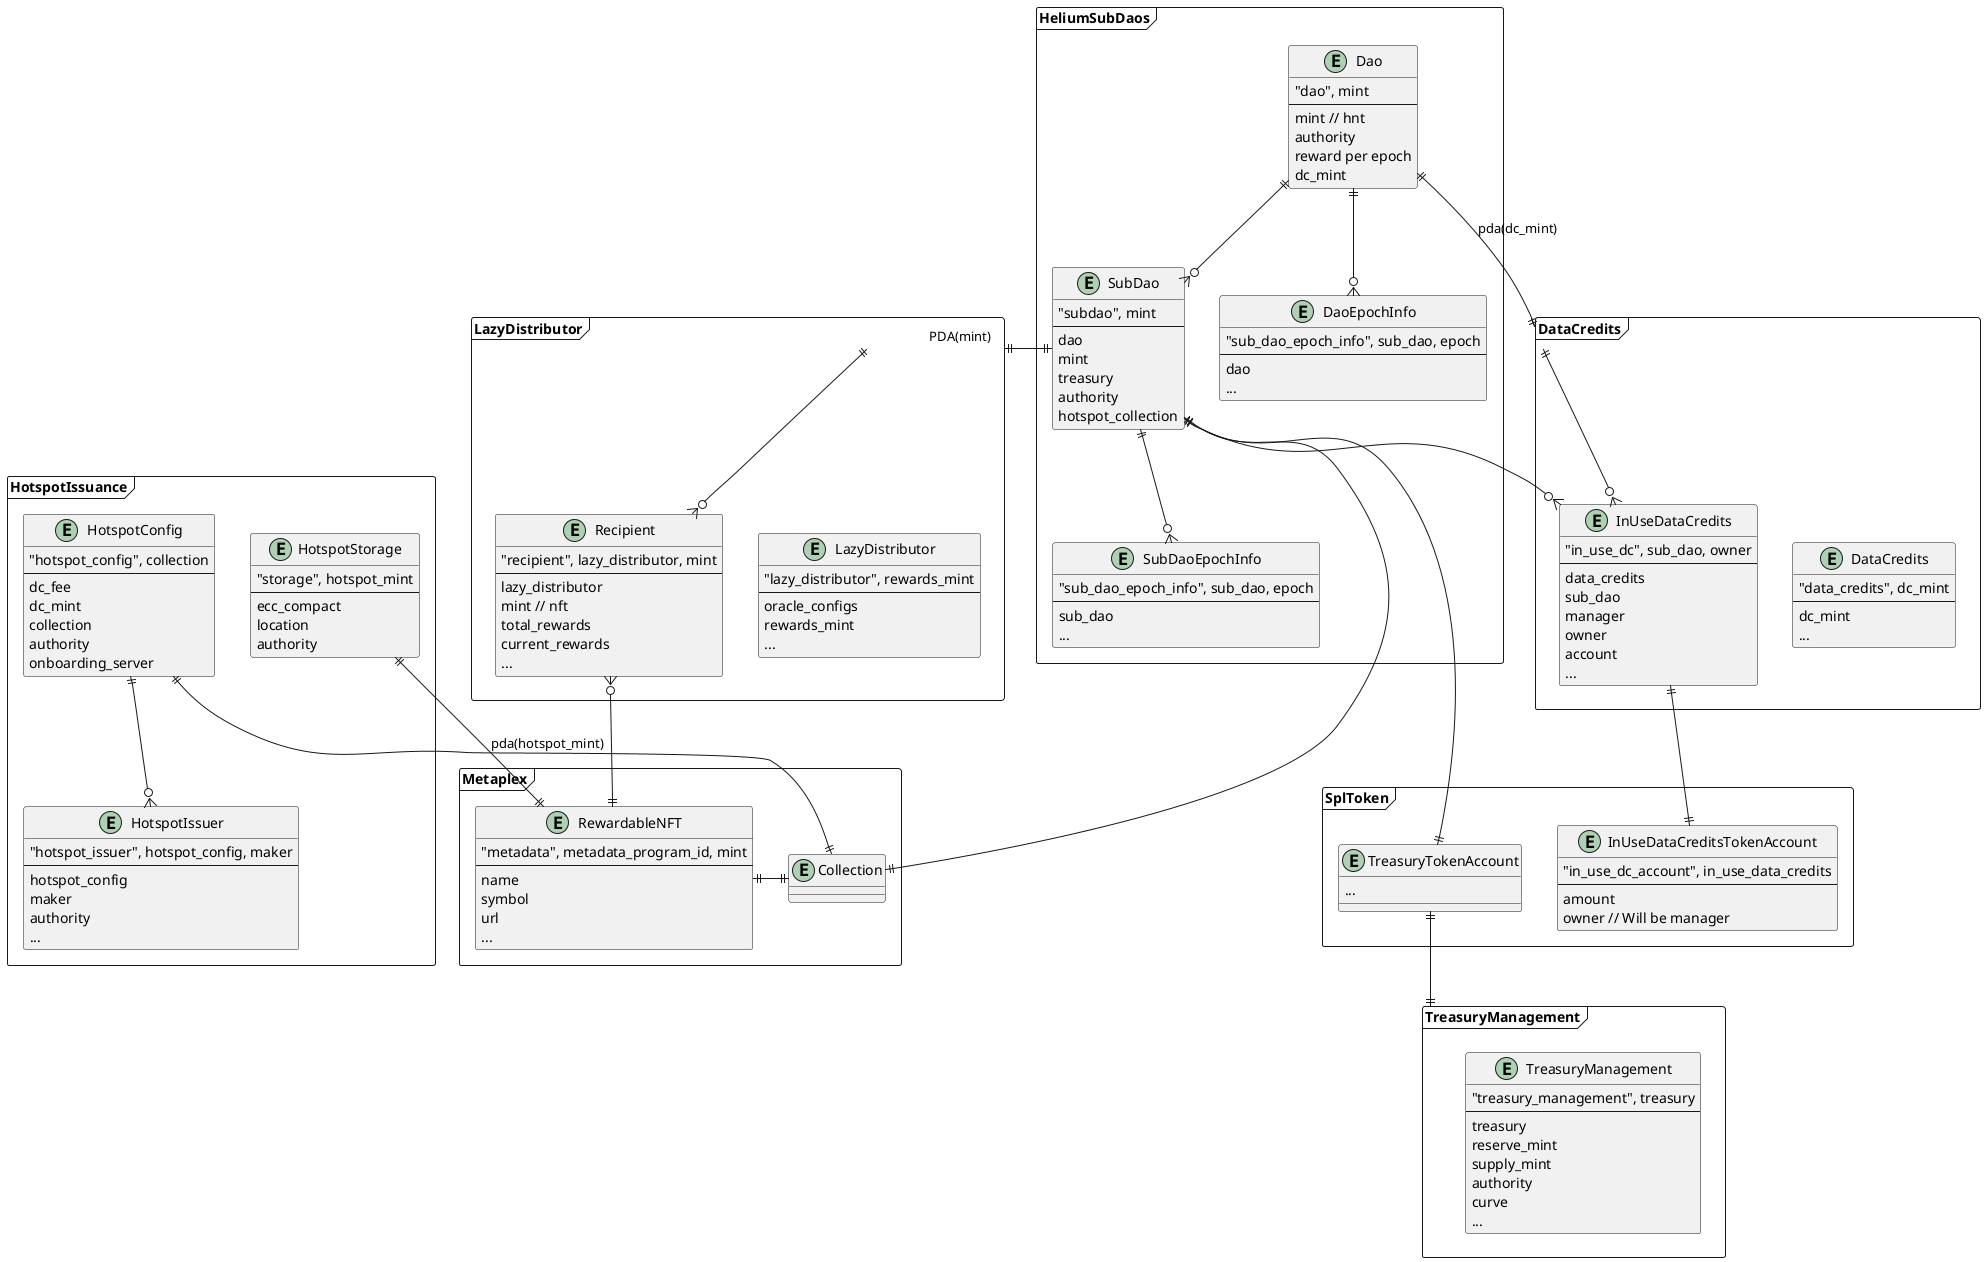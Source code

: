 @startuml

frame HeliumSubDaos {
  entity Dao {
    "dao", mint
    --
    mint // hnt
    authority
    reward per epoch
    dc_mint
  }

  entity SubDao {
    "subdao", mint
    --
    dao
    mint
    treasury
    authority
    hotspot_collection
  }

  entity DaoEpochInfo {
    "sub_dao_epoch_info", sub_dao, epoch
    --
    dao
    ...
  }

  entity SubDaoEpochInfo {
    "sub_dao_epoch_info", sub_dao, epoch
    --
    sub_dao
    ...
  }
}

frame DataCredits {
  entity DataCredits {
    "data_credits", dc_mint
    --
    dc_mint
    ...
  }

  entity InUseDataCredits {
    "in_use_dc", sub_dao, owner
    --
    data_credits
    sub_dao
    manager
    owner
    account
    ...
  }
}

frame SplToken {
  entity InUseDataCreditsTokenAccount {
    "in_use_dc_account", in_use_data_credits
    --
    amount
    owner // Will be manager
  }

  entity TreasuryTokenAccount {
    ...
  }
}

frame HotspotIssuance {
  entity HotspotConfig {
    "hotspot_config", collection
    --
    dc_fee
    dc_mint
    collection
    authority
    onboarding_server
  }

  entity HotspotIssuer {
    "hotspot_issuer", hotspot_config, maker
    --
    hotspot_config
    maker
    authority
    ...
  }

  entity HotspotStorage {
    "storage", hotspot_mint
    --
    ecc_compact
    location
    authority
  }
}

frame LazyDistributor {
  entity LazyDistributor {
    "lazy_distributor", rewards_mint
    --
    oracle_configs
    rewards_mint
    ...
  }

  entity Recipient {
    "recipient", lazy_distributor, mint
    ---
    lazy_distributor
    mint // nft
    total_rewards
    current_rewards
    ...
  }
}

frame Metaplex {
  entity Collection
  entity RewardableNFT {
    "metadata", metadata_program_id, mint
    --
    name
    symbol
    url
    ...
  }
}


frame TreasuryManagement {
  entity TreasuryManagement {
    "treasury_management", treasury
    --
    treasury
    reserve_mint
    supply_mint
    authority
    curve
    ...
  }
}


DataCredits  ||--o{ InUseDataCredits
InUseDataCredits ||--|| InUseDataCreditsTokenAccount

SubDao ||--o{ InUseDataCredits

SubDao ||--|| TreasuryTokenAccount
TreasuryTokenAccount ||--|| TreasuryManagement

Dao ||--|| DataCredits : pda(dc_mint)


SubDao ||-|| LazyDistributor : PDA(mint)

SubDao ||-|| Collection


Dao ||--o{ SubDao
Dao ||--o{ DaoEpochInfo 
SubDao ||--o{ SubDaoEpochInfo

HotspotConfig ||--o{ HotspotIssuer
HotspotConfig ||--|| Collection

LazyDistributor ||--o{ Recipient

Recipient }o--|| RewardableNFT

RewardableNFT ||-|| Collection

HotspotStorage ||-|| RewardableNFT : pda(hotspot_mint)

@enduml